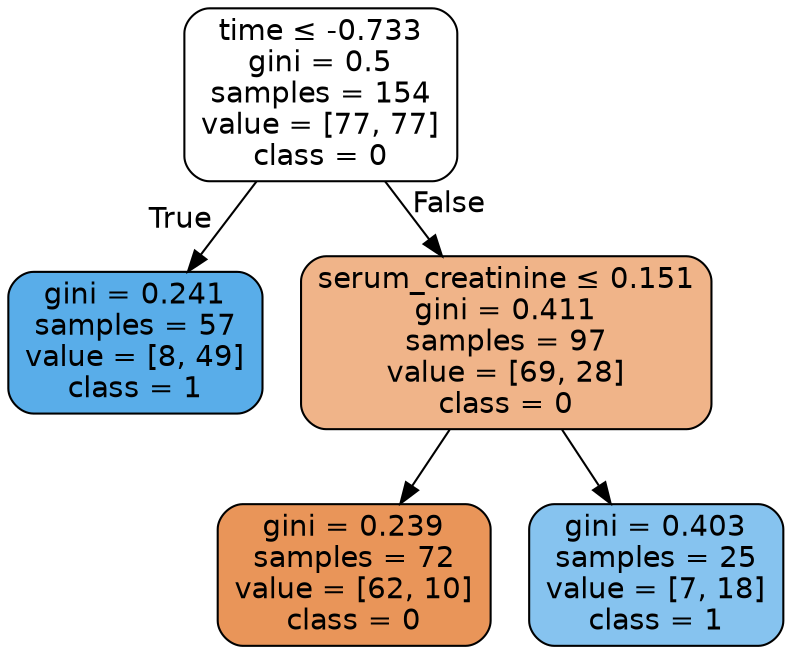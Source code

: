 digraph Tree {
node [shape=box, style="filled, rounded", color="black", fontname=helvetica] ;
edge [fontname=helvetica] ;
0 [label=<time &le; -0.733<br/>gini = 0.5<br/>samples = 154<br/>value = [77, 77]<br/>class = 0>, fillcolor="#ffffff"] ;
1 [label=<gini = 0.241<br/>samples = 57<br/>value = [8, 49]<br/>class = 1>, fillcolor="#59ade9"] ;
0 -> 1 [labeldistance=2.5, labelangle=45, headlabel="True"] ;
2 [label=<serum_creatinine &le; 0.151<br/>gini = 0.411<br/>samples = 97<br/>value = [69, 28]<br/>class = 0>, fillcolor="#f0b489"] ;
0 -> 2 [labeldistance=2.5, labelangle=-45, headlabel="False"] ;
3 [label=<gini = 0.239<br/>samples = 72<br/>value = [62, 10]<br/>class = 0>, fillcolor="#e99559"] ;
2 -> 3 ;
4 [label=<gini = 0.403<br/>samples = 25<br/>value = [7, 18]<br/>class = 1>, fillcolor="#86c3ef"] ;
2 -> 4 ;
}